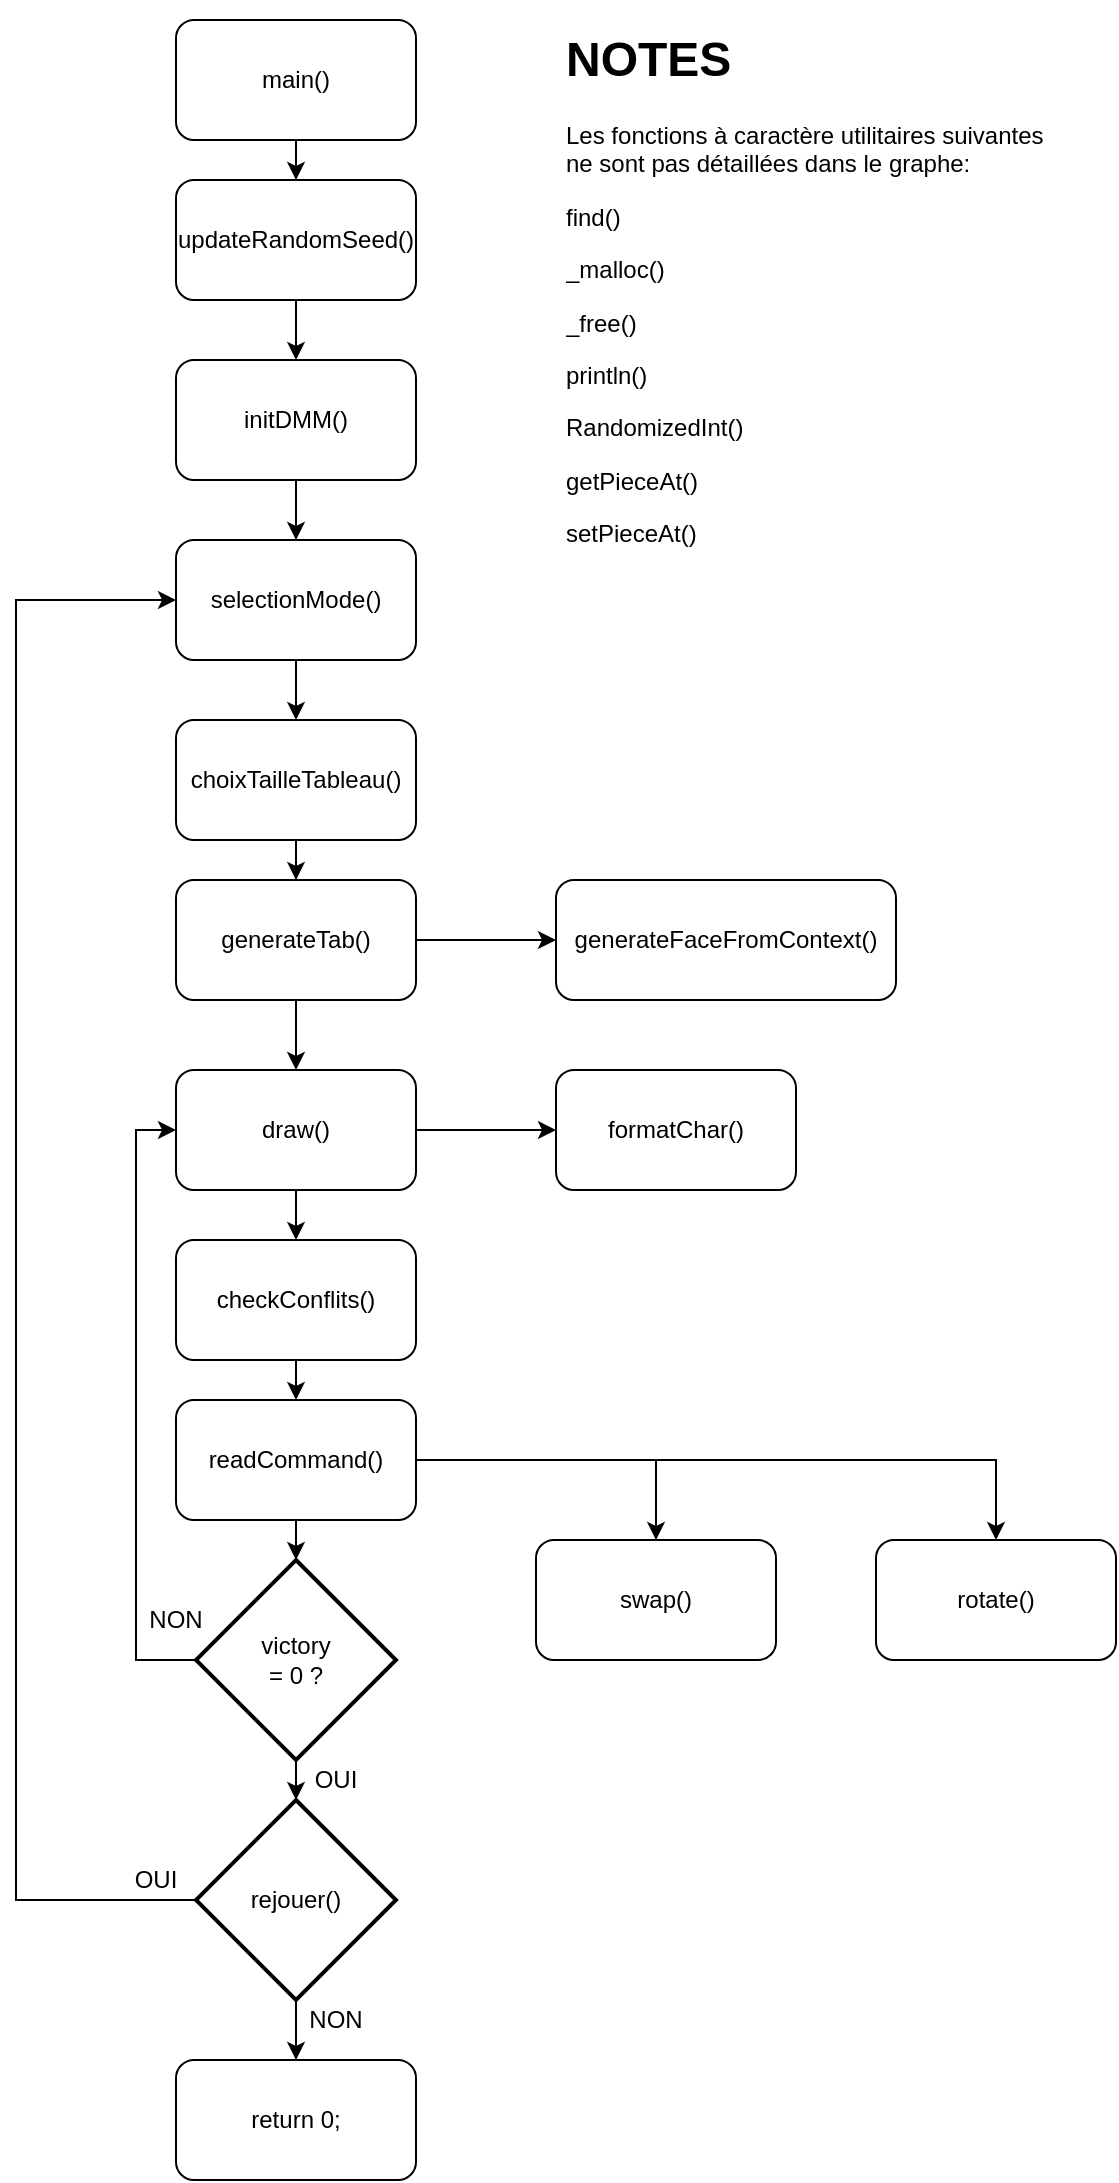 <mxfile version="12.9.9" type="device"><diagram id="C5RBs43oDa-KdzZeNtuy" name="Page-1"><mxGraphModel dx="1422" dy="822" grid="1" gridSize="10" guides="1" tooltips="1" connect="1" arrows="1" fold="1" page="1" pageScale="1" pageWidth="827" pageHeight="1169" math="0" shadow="0"><root><mxCell id="WIyWlLk6GJQsqaUBKTNV-0"/><mxCell id="WIyWlLk6GJQsqaUBKTNV-1" parent="WIyWlLk6GJQsqaUBKTNV-0"/><mxCell id="X20Y8c1jMKca7Psm5cKl-39" style="edgeStyle=orthogonalEdgeStyle;rounded=0;orthogonalLoop=1;jettySize=auto;html=1;exitX=0.5;exitY=1;exitDx=0;exitDy=0;entryX=0.5;entryY=0;entryDx=0;entryDy=0;" edge="1" parent="WIyWlLk6GJQsqaUBKTNV-1" source="X20Y8c1jMKca7Psm5cKl-0" target="X20Y8c1jMKca7Psm5cKl-2"><mxGeometry relative="1" as="geometry"/></mxCell><mxCell id="X20Y8c1jMKca7Psm5cKl-0" value="" style="rounded=1;whiteSpace=wrap;html=1;" vertex="1" parent="WIyWlLk6GJQsqaUBKTNV-1"><mxGeometry x="300" y="30" width="120" height="60" as="geometry"/></mxCell><mxCell id="X20Y8c1jMKca7Psm5cKl-1" value="main()" style="text;html=1;strokeColor=none;fillColor=none;align=center;verticalAlign=middle;whiteSpace=wrap;rounded=0;" vertex="1" parent="WIyWlLk6GJQsqaUBKTNV-1"><mxGeometry x="340" y="50" width="40" height="20" as="geometry"/></mxCell><mxCell id="X20Y8c1jMKca7Psm5cKl-40" style="edgeStyle=orthogonalEdgeStyle;rounded=0;orthogonalLoop=1;jettySize=auto;html=1;exitX=0.5;exitY=1;exitDx=0;exitDy=0;entryX=0.5;entryY=0;entryDx=0;entryDy=0;" edge="1" parent="WIyWlLk6GJQsqaUBKTNV-1" source="X20Y8c1jMKca7Psm5cKl-2" target="X20Y8c1jMKca7Psm5cKl-4"><mxGeometry relative="1" as="geometry"/></mxCell><mxCell id="X20Y8c1jMKca7Psm5cKl-2" value="" style="rounded=1;whiteSpace=wrap;html=1;" vertex="1" parent="WIyWlLk6GJQsqaUBKTNV-1"><mxGeometry x="300" y="110" width="120" height="60" as="geometry"/></mxCell><mxCell id="X20Y8c1jMKca7Psm5cKl-3" value="updateRandomSeed()" style="text;html=1;strokeColor=none;fillColor=none;align=center;verticalAlign=middle;whiteSpace=wrap;rounded=0;" vertex="1" parent="WIyWlLk6GJQsqaUBKTNV-1"><mxGeometry x="340" y="130" width="40" height="20" as="geometry"/></mxCell><mxCell id="X20Y8c1jMKca7Psm5cKl-41" style="edgeStyle=orthogonalEdgeStyle;rounded=0;orthogonalLoop=1;jettySize=auto;html=1;exitX=0.5;exitY=1;exitDx=0;exitDy=0;entryX=0.5;entryY=0;entryDx=0;entryDy=0;" edge="1" parent="WIyWlLk6GJQsqaUBKTNV-1" source="X20Y8c1jMKca7Psm5cKl-4" target="X20Y8c1jMKca7Psm5cKl-6"><mxGeometry relative="1" as="geometry"/></mxCell><mxCell id="X20Y8c1jMKca7Psm5cKl-4" value="" style="rounded=1;whiteSpace=wrap;html=1;" vertex="1" parent="WIyWlLk6GJQsqaUBKTNV-1"><mxGeometry x="300" y="200" width="120" height="60" as="geometry"/></mxCell><mxCell id="X20Y8c1jMKca7Psm5cKl-5" value="initDMM()" style="text;html=1;strokeColor=none;fillColor=none;align=center;verticalAlign=middle;whiteSpace=wrap;rounded=0;" vertex="1" parent="WIyWlLk6GJQsqaUBKTNV-1"><mxGeometry x="340" y="220" width="40" height="20" as="geometry"/></mxCell><mxCell id="X20Y8c1jMKca7Psm5cKl-42" style="edgeStyle=orthogonalEdgeStyle;rounded=0;orthogonalLoop=1;jettySize=auto;html=1;exitX=0.5;exitY=1;exitDx=0;exitDy=0;" edge="1" parent="WIyWlLk6GJQsqaUBKTNV-1" source="X20Y8c1jMKca7Psm5cKl-6" target="X20Y8c1jMKca7Psm5cKl-8"><mxGeometry relative="1" as="geometry"/></mxCell><mxCell id="X20Y8c1jMKca7Psm5cKl-6" value="" style="rounded=1;whiteSpace=wrap;html=1;" vertex="1" parent="WIyWlLk6GJQsqaUBKTNV-1"><mxGeometry x="300" y="290" width="120" height="60" as="geometry"/></mxCell><mxCell id="X20Y8c1jMKca7Psm5cKl-7" value="selectionMode()" style="text;html=1;strokeColor=none;fillColor=none;align=center;verticalAlign=middle;whiteSpace=wrap;rounded=0;" vertex="1" parent="WIyWlLk6GJQsqaUBKTNV-1"><mxGeometry x="340" y="310" width="40" height="20" as="geometry"/></mxCell><mxCell id="X20Y8c1jMKca7Psm5cKl-43" style="edgeStyle=orthogonalEdgeStyle;rounded=0;orthogonalLoop=1;jettySize=auto;html=1;exitX=0.5;exitY=1;exitDx=0;exitDy=0;" edge="1" parent="WIyWlLk6GJQsqaUBKTNV-1" source="X20Y8c1jMKca7Psm5cKl-8" target="X20Y8c1jMKca7Psm5cKl-10"><mxGeometry relative="1" as="geometry"/></mxCell><mxCell id="X20Y8c1jMKca7Psm5cKl-8" value="" style="rounded=1;whiteSpace=wrap;html=1;" vertex="1" parent="WIyWlLk6GJQsqaUBKTNV-1"><mxGeometry x="300" y="380" width="120" height="60" as="geometry"/></mxCell><mxCell id="X20Y8c1jMKca7Psm5cKl-9" value="choixTailleTableau()" style="text;html=1;strokeColor=none;fillColor=none;align=center;verticalAlign=middle;whiteSpace=wrap;rounded=0;" vertex="1" parent="WIyWlLk6GJQsqaUBKTNV-1"><mxGeometry x="340" y="400" width="40" height="20" as="geometry"/></mxCell><mxCell id="X20Y8c1jMKca7Psm5cKl-44" style="edgeStyle=orthogonalEdgeStyle;rounded=0;orthogonalLoop=1;jettySize=auto;html=1;exitX=0.5;exitY=1;exitDx=0;exitDy=0;entryX=0.5;entryY=0;entryDx=0;entryDy=0;" edge="1" parent="WIyWlLk6GJQsqaUBKTNV-1" source="X20Y8c1jMKca7Psm5cKl-10" target="X20Y8c1jMKca7Psm5cKl-16"><mxGeometry relative="1" as="geometry"><mxPoint x="360" y="550" as="targetPoint"/></mxGeometry></mxCell><mxCell id="X20Y8c1jMKca7Psm5cKl-60" style="edgeStyle=orthogonalEdgeStyle;rounded=0;orthogonalLoop=1;jettySize=auto;html=1;exitX=1;exitY=0.5;exitDx=0;exitDy=0;entryX=0;entryY=0.5;entryDx=0;entryDy=0;" edge="1" parent="WIyWlLk6GJQsqaUBKTNV-1" source="X20Y8c1jMKca7Psm5cKl-10" target="X20Y8c1jMKca7Psm5cKl-14"><mxGeometry relative="1" as="geometry"/></mxCell><mxCell id="X20Y8c1jMKca7Psm5cKl-10" value="" style="rounded=1;whiteSpace=wrap;html=1;" vertex="1" parent="WIyWlLk6GJQsqaUBKTNV-1"><mxGeometry x="300" y="460" width="120" height="60" as="geometry"/></mxCell><mxCell id="X20Y8c1jMKca7Psm5cKl-11" value="generateTab()" style="text;html=1;strokeColor=none;fillColor=none;align=center;verticalAlign=middle;whiteSpace=wrap;rounded=0;" vertex="1" parent="WIyWlLk6GJQsqaUBKTNV-1"><mxGeometry x="340" y="480" width="40" height="20" as="geometry"/></mxCell><mxCell id="X20Y8c1jMKca7Psm5cKl-14" value="" style="rounded=1;whiteSpace=wrap;html=1;" vertex="1" parent="WIyWlLk6GJQsqaUBKTNV-1"><mxGeometry x="490" y="460" width="170" height="60" as="geometry"/></mxCell><mxCell id="X20Y8c1jMKca7Psm5cKl-15" value="generateFaceFromContext()" style="text;html=1;strokeColor=none;fillColor=none;align=center;verticalAlign=middle;whiteSpace=wrap;rounded=0;" vertex="1" parent="WIyWlLk6GJQsqaUBKTNV-1"><mxGeometry x="555" y="480" width="40" height="20" as="geometry"/></mxCell><mxCell id="X20Y8c1jMKca7Psm5cKl-45" style="edgeStyle=orthogonalEdgeStyle;rounded=0;orthogonalLoop=1;jettySize=auto;html=1;exitX=0.5;exitY=1;exitDx=0;exitDy=0;entryX=0.5;entryY=0;entryDx=0;entryDy=0;" edge="1" parent="WIyWlLk6GJQsqaUBKTNV-1" source="X20Y8c1jMKca7Psm5cKl-16" target="X20Y8c1jMKca7Psm5cKl-24"><mxGeometry relative="1" as="geometry"/></mxCell><mxCell id="X20Y8c1jMKca7Psm5cKl-59" style="edgeStyle=orthogonalEdgeStyle;rounded=0;orthogonalLoop=1;jettySize=auto;html=1;exitX=1;exitY=0.5;exitDx=0;exitDy=0;entryX=0;entryY=0.5;entryDx=0;entryDy=0;" edge="1" parent="WIyWlLk6GJQsqaUBKTNV-1" source="X20Y8c1jMKca7Psm5cKl-16" target="X20Y8c1jMKca7Psm5cKl-18"><mxGeometry relative="1" as="geometry"/></mxCell><mxCell id="X20Y8c1jMKca7Psm5cKl-16" value="" style="rounded=1;whiteSpace=wrap;html=1;" vertex="1" parent="WIyWlLk6GJQsqaUBKTNV-1"><mxGeometry x="300" y="555" width="120" height="60" as="geometry"/></mxCell><mxCell id="X20Y8c1jMKca7Psm5cKl-17" value="draw()" style="text;html=1;strokeColor=none;fillColor=none;align=center;verticalAlign=middle;whiteSpace=wrap;rounded=0;" vertex="1" parent="WIyWlLk6GJQsqaUBKTNV-1"><mxGeometry x="340" y="575" width="40" height="20" as="geometry"/></mxCell><mxCell id="X20Y8c1jMKca7Psm5cKl-18" value="" style="rounded=1;whiteSpace=wrap;html=1;" vertex="1" parent="WIyWlLk6GJQsqaUBKTNV-1"><mxGeometry x="490" y="555" width="120" height="60" as="geometry"/></mxCell><mxCell id="X20Y8c1jMKca7Psm5cKl-19" value="formatChar()" style="text;html=1;strokeColor=none;fillColor=none;align=center;verticalAlign=middle;whiteSpace=wrap;rounded=0;" vertex="1" parent="WIyWlLk6GJQsqaUBKTNV-1"><mxGeometry x="530" y="575" width="40" height="20" as="geometry"/></mxCell><mxCell id="X20Y8c1jMKca7Psm5cKl-46" style="edgeStyle=orthogonalEdgeStyle;rounded=0;orthogonalLoop=1;jettySize=auto;html=1;exitX=0.5;exitY=1;exitDx=0;exitDy=0;entryX=0.5;entryY=0;entryDx=0;entryDy=0;" edge="1" parent="WIyWlLk6GJQsqaUBKTNV-1" source="X20Y8c1jMKca7Psm5cKl-24" target="X20Y8c1jMKca7Psm5cKl-26"><mxGeometry relative="1" as="geometry"/></mxCell><mxCell id="X20Y8c1jMKca7Psm5cKl-24" value="" style="rounded=1;whiteSpace=wrap;html=1;" vertex="1" parent="WIyWlLk6GJQsqaUBKTNV-1"><mxGeometry x="300" y="640" width="120" height="60" as="geometry"/></mxCell><mxCell id="X20Y8c1jMKca7Psm5cKl-25" value="checkConflits()" style="text;html=1;strokeColor=none;fillColor=none;align=center;verticalAlign=middle;whiteSpace=wrap;rounded=0;" vertex="1" parent="WIyWlLk6GJQsqaUBKTNV-1"><mxGeometry x="340" y="660" width="40" height="20" as="geometry"/></mxCell><mxCell id="X20Y8c1jMKca7Psm5cKl-47" style="edgeStyle=orthogonalEdgeStyle;rounded=0;orthogonalLoop=1;jettySize=auto;html=1;exitX=0.5;exitY=1;exitDx=0;exitDy=0;entryX=0.5;entryY=0;entryDx=0;entryDy=0;entryPerimeter=0;" edge="1" parent="WIyWlLk6GJQsqaUBKTNV-1" source="X20Y8c1jMKca7Psm5cKl-26" target="X20Y8c1jMKca7Psm5cKl-32"><mxGeometry relative="1" as="geometry"/></mxCell><mxCell id="X20Y8c1jMKca7Psm5cKl-56" style="edgeStyle=orthogonalEdgeStyle;rounded=0;orthogonalLoop=1;jettySize=auto;html=1;exitX=1;exitY=0.5;exitDx=0;exitDy=0;entryX=0.5;entryY=0;entryDx=0;entryDy=0;" edge="1" parent="WIyWlLk6GJQsqaUBKTNV-1" source="X20Y8c1jMKca7Psm5cKl-26" target="X20Y8c1jMKca7Psm5cKl-28"><mxGeometry relative="1" as="geometry"/></mxCell><mxCell id="X20Y8c1jMKca7Psm5cKl-57" style="edgeStyle=orthogonalEdgeStyle;rounded=0;orthogonalLoop=1;jettySize=auto;html=1;entryX=0.5;entryY=0;entryDx=0;entryDy=0;" edge="1" parent="WIyWlLk6GJQsqaUBKTNV-1" source="X20Y8c1jMKca7Psm5cKl-26" target="X20Y8c1jMKca7Psm5cKl-30"><mxGeometry relative="1" as="geometry"/></mxCell><mxCell id="X20Y8c1jMKca7Psm5cKl-26" value="" style="rounded=1;whiteSpace=wrap;html=1;" vertex="1" parent="WIyWlLk6GJQsqaUBKTNV-1"><mxGeometry x="300" y="720" width="120" height="60" as="geometry"/></mxCell><mxCell id="X20Y8c1jMKca7Psm5cKl-27" value="readCommand()" style="text;html=1;strokeColor=none;fillColor=none;align=center;verticalAlign=middle;whiteSpace=wrap;rounded=0;" vertex="1" parent="WIyWlLk6GJQsqaUBKTNV-1"><mxGeometry x="340" y="740" width="40" height="20" as="geometry"/></mxCell><mxCell id="X20Y8c1jMKca7Psm5cKl-28" value="" style="rounded=1;whiteSpace=wrap;html=1;" vertex="1" parent="WIyWlLk6GJQsqaUBKTNV-1"><mxGeometry x="480" y="790" width="120" height="60" as="geometry"/></mxCell><mxCell id="X20Y8c1jMKca7Psm5cKl-29" value="swap()" style="text;html=1;strokeColor=none;fillColor=none;align=center;verticalAlign=middle;whiteSpace=wrap;rounded=0;" vertex="1" parent="WIyWlLk6GJQsqaUBKTNV-1"><mxGeometry x="520" y="810" width="40" height="20" as="geometry"/></mxCell><mxCell id="X20Y8c1jMKca7Psm5cKl-30" value="" style="rounded=1;whiteSpace=wrap;html=1;" vertex="1" parent="WIyWlLk6GJQsqaUBKTNV-1"><mxGeometry x="650" y="790" width="120" height="60" as="geometry"/></mxCell><mxCell id="X20Y8c1jMKca7Psm5cKl-31" value="rotate()" style="text;html=1;strokeColor=none;fillColor=none;align=center;verticalAlign=middle;whiteSpace=wrap;rounded=0;" vertex="1" parent="WIyWlLk6GJQsqaUBKTNV-1"><mxGeometry x="690" y="810" width="40" height="20" as="geometry"/></mxCell><mxCell id="X20Y8c1jMKca7Psm5cKl-48" style="edgeStyle=orthogonalEdgeStyle;rounded=0;orthogonalLoop=1;jettySize=auto;html=1;exitX=0.5;exitY=1;exitDx=0;exitDy=0;exitPerimeter=0;entryX=0.5;entryY=0;entryDx=0;entryDy=0;" edge="1" parent="WIyWlLk6GJQsqaUBKTNV-1" source="X20Y8c1jMKca7Psm5cKl-32"><mxGeometry relative="1" as="geometry"><mxPoint x="360" y="920" as="targetPoint"/></mxGeometry></mxCell><mxCell id="X20Y8c1jMKca7Psm5cKl-49" style="edgeStyle=orthogonalEdgeStyle;rounded=0;orthogonalLoop=1;jettySize=auto;html=1;exitX=0;exitY=0.5;exitDx=0;exitDy=0;exitPerimeter=0;entryX=0;entryY=0.5;entryDx=0;entryDy=0;" edge="1" parent="WIyWlLk6GJQsqaUBKTNV-1" source="X20Y8c1jMKca7Psm5cKl-32" target="X20Y8c1jMKca7Psm5cKl-16"><mxGeometry relative="1" as="geometry"/></mxCell><mxCell id="X20Y8c1jMKca7Psm5cKl-32" value="" style="strokeWidth=2;html=1;shape=mxgraph.flowchart.decision;whiteSpace=wrap;" vertex="1" parent="WIyWlLk6GJQsqaUBKTNV-1"><mxGeometry x="310" y="800" width="100" height="100" as="geometry"/></mxCell><mxCell id="X20Y8c1jMKca7Psm5cKl-33" value="victory = 0 ?" style="text;html=1;strokeColor=none;fillColor=none;align=center;verticalAlign=middle;whiteSpace=wrap;rounded=0;" vertex="1" parent="WIyWlLk6GJQsqaUBKTNV-1"><mxGeometry x="340" y="840" width="40" height="20" as="geometry"/></mxCell><mxCell id="X20Y8c1jMKca7Psm5cKl-38" value="return 0;" style="rounded=1;whiteSpace=wrap;html=1;" vertex="1" parent="WIyWlLk6GJQsqaUBKTNV-1"><mxGeometry x="300" y="1050" width="120" height="60" as="geometry"/></mxCell><mxCell id="X20Y8c1jMKca7Psm5cKl-52" style="edgeStyle=orthogonalEdgeStyle;rounded=0;orthogonalLoop=1;jettySize=auto;html=1;exitX=0.5;exitY=1;exitDx=0;exitDy=0;exitPerimeter=0;entryX=0.5;entryY=0;entryDx=0;entryDy=0;" edge="1" parent="WIyWlLk6GJQsqaUBKTNV-1" source="X20Y8c1jMKca7Psm5cKl-51" target="X20Y8c1jMKca7Psm5cKl-38"><mxGeometry relative="1" as="geometry"/></mxCell><mxCell id="X20Y8c1jMKca7Psm5cKl-53" style="edgeStyle=orthogonalEdgeStyle;rounded=0;orthogonalLoop=1;jettySize=auto;html=1;exitX=0;exitY=0.5;exitDx=0;exitDy=0;exitPerimeter=0;entryX=0;entryY=0.5;entryDx=0;entryDy=0;" edge="1" parent="WIyWlLk6GJQsqaUBKTNV-1" source="X20Y8c1jMKca7Psm5cKl-51" target="X20Y8c1jMKca7Psm5cKl-6"><mxGeometry relative="1" as="geometry"><mxPoint x="250" y="320" as="targetPoint"/><Array as="points"><mxPoint x="220" y="970"/><mxPoint x="220" y="320"/></Array></mxGeometry></mxCell><mxCell id="X20Y8c1jMKca7Psm5cKl-51" value="rejouer()" style="strokeWidth=2;html=1;shape=mxgraph.flowchart.decision;whiteSpace=wrap;" vertex="1" parent="WIyWlLk6GJQsqaUBKTNV-1"><mxGeometry x="310" y="920" width="100" height="100" as="geometry"/></mxCell><mxCell id="X20Y8c1jMKca7Psm5cKl-61" value="OUI" style="text;html=1;strokeColor=none;fillColor=none;align=center;verticalAlign=middle;whiteSpace=wrap;rounded=0;" vertex="1" parent="WIyWlLk6GJQsqaUBKTNV-1"><mxGeometry x="270" y="950" width="40" height="20" as="geometry"/></mxCell><mxCell id="X20Y8c1jMKca7Psm5cKl-62" value="OUI" style="text;html=1;strokeColor=none;fillColor=none;align=center;verticalAlign=middle;whiteSpace=wrap;rounded=0;" vertex="1" parent="WIyWlLk6GJQsqaUBKTNV-1"><mxGeometry x="360" y="900" width="40" height="20" as="geometry"/></mxCell><mxCell id="X20Y8c1jMKca7Psm5cKl-63" value="NON" style="text;html=1;strokeColor=none;fillColor=none;align=center;verticalAlign=middle;whiteSpace=wrap;rounded=0;" vertex="1" parent="WIyWlLk6GJQsqaUBKTNV-1"><mxGeometry x="280" y="820" width="40" height="20" as="geometry"/></mxCell><mxCell id="X20Y8c1jMKca7Psm5cKl-65" value="NON" style="text;html=1;strokeColor=none;fillColor=none;align=center;verticalAlign=middle;whiteSpace=wrap;rounded=0;" vertex="1" parent="WIyWlLk6GJQsqaUBKTNV-1"><mxGeometry x="360" y="1020" width="40" height="20" as="geometry"/></mxCell><mxCell id="X20Y8c1jMKca7Psm5cKl-66" value="&lt;h1&gt;NOTES&lt;/h1&gt;&lt;p&gt;Les fonctions à caractère utilitaires suivantes ne sont pas détaillées dans le graphe:&lt;/p&gt;&lt;p&gt;find()&lt;/p&gt;&lt;p&gt;_malloc()&lt;/p&gt;&lt;p&gt;_free()&lt;/p&gt;&lt;p&gt;println()&lt;/p&gt;&lt;p&gt;RandomizedInt()&lt;/p&gt;&lt;p&gt;getPieceAt()&lt;/p&gt;&lt;p&gt;setPieceAt()&lt;/p&gt;&lt;p&gt;&lt;br&gt;&lt;/p&gt;" style="text;html=1;strokeColor=none;fillColor=none;spacing=5;spacingTop=-20;whiteSpace=wrap;overflow=hidden;rounded=0;" vertex="1" parent="WIyWlLk6GJQsqaUBKTNV-1"><mxGeometry x="490" y="30" width="260" height="270" as="geometry"/></mxCell></root></mxGraphModel></diagram></mxfile>